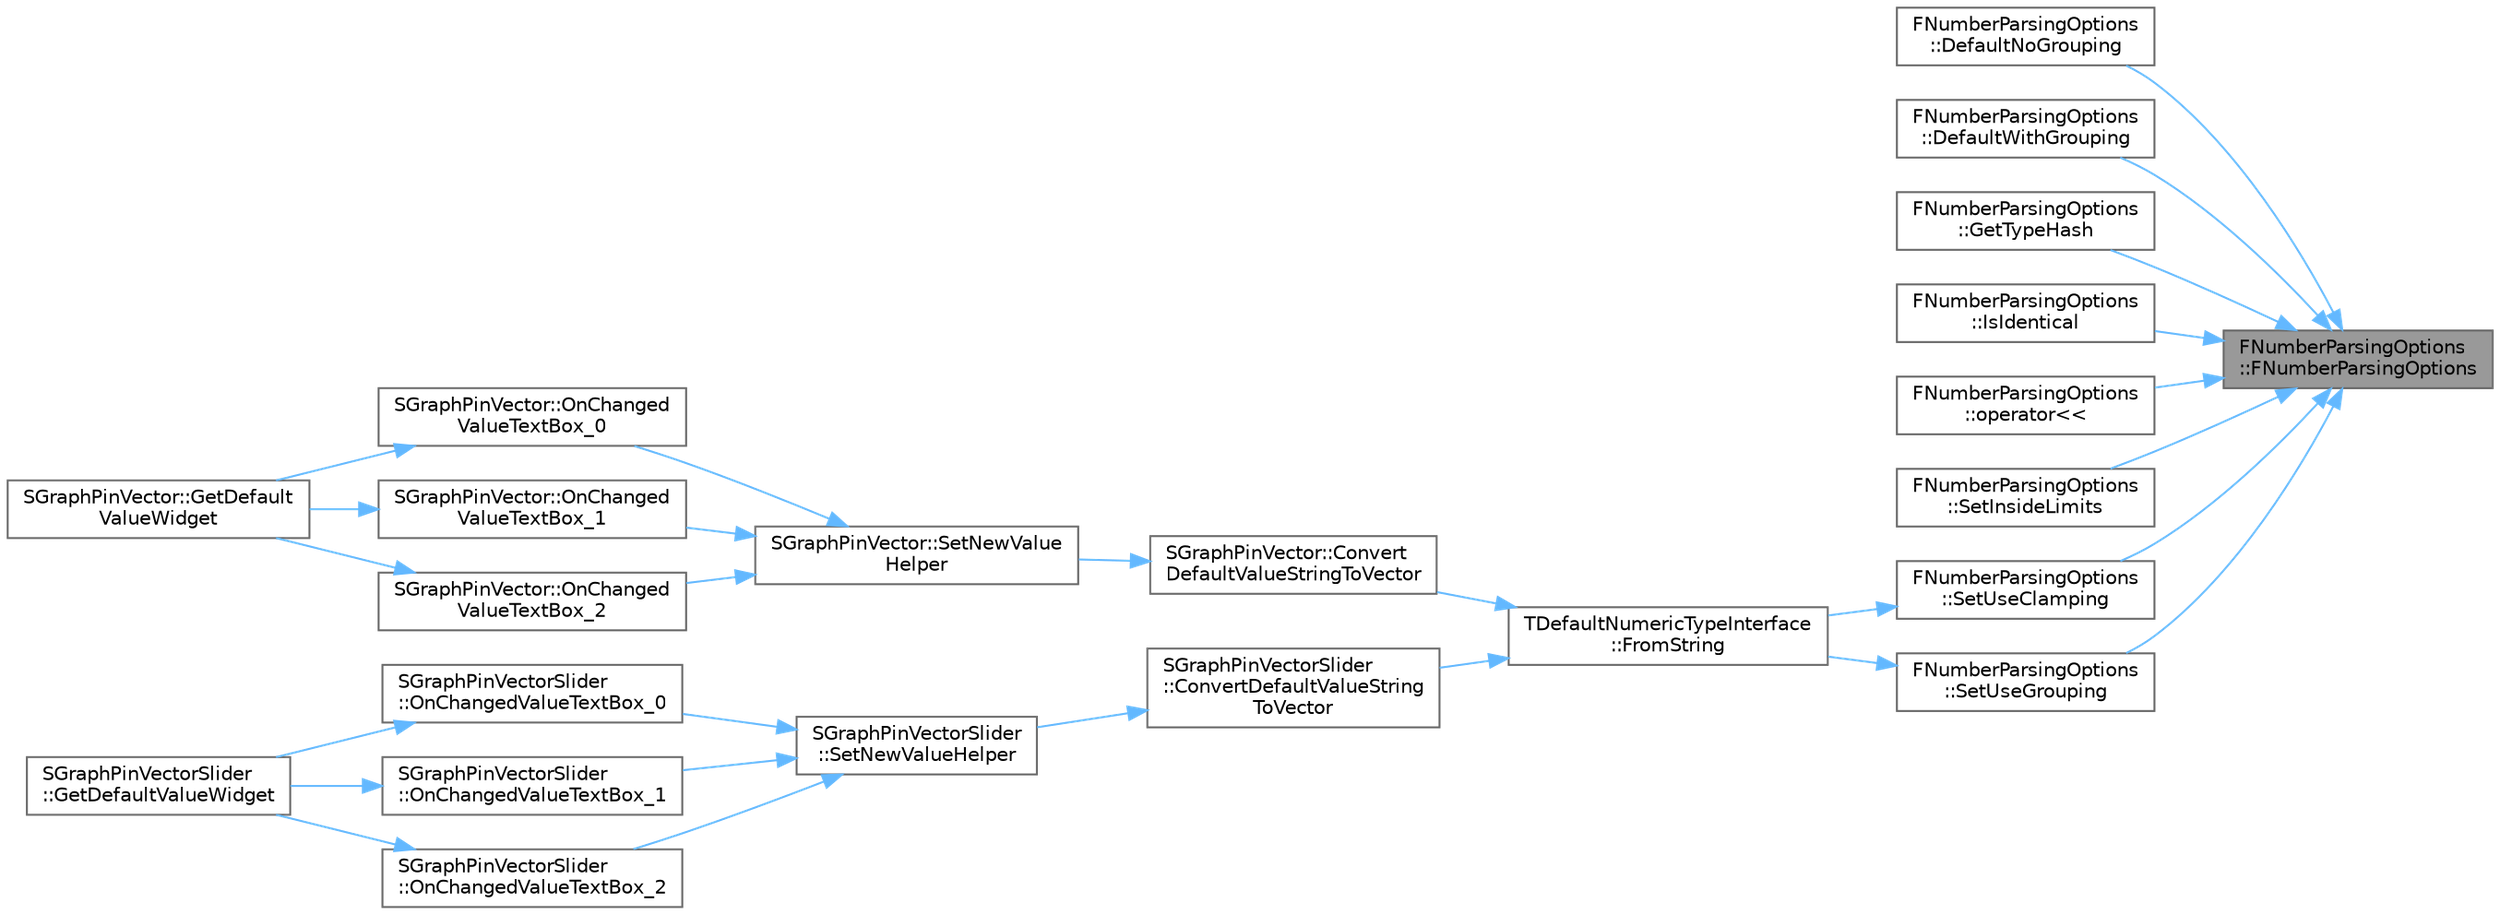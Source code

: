 digraph "FNumberParsingOptions::FNumberParsingOptions"
{
 // INTERACTIVE_SVG=YES
 // LATEX_PDF_SIZE
  bgcolor="transparent";
  edge [fontname=Helvetica,fontsize=10,labelfontname=Helvetica,labelfontsize=10];
  node [fontname=Helvetica,fontsize=10,shape=box,height=0.2,width=0.4];
  rankdir="RL";
  Node1 [id="Node000001",label="FNumberParsingOptions\l::FNumberParsingOptions",height=0.2,width=0.4,color="gray40", fillcolor="grey60", style="filled", fontcolor="black",tooltip=" "];
  Node1 -> Node2 [id="edge1_Node000001_Node000002",dir="back",color="steelblue1",style="solid",tooltip=" "];
  Node2 [id="Node000002",label="FNumberParsingOptions\l::DefaultNoGrouping",height=0.2,width=0.4,color="grey40", fillcolor="white", style="filled",URL="$d2/d21/structFNumberParsingOptions.html#a3bf07213bf7c551cdd5fd4dbba83957f",tooltip="Get the default number parsing options with grouping disabled."];
  Node1 -> Node3 [id="edge2_Node000001_Node000003",dir="back",color="steelblue1",style="solid",tooltip=" "];
  Node3 [id="Node000003",label="FNumberParsingOptions\l::DefaultWithGrouping",height=0.2,width=0.4,color="grey40", fillcolor="white", style="filled",URL="$d2/d21/structFNumberParsingOptions.html#a08ef010a2e5d8d7dafb104ffa94abf71",tooltip="Get the default number parsing options with grouping enabled."];
  Node1 -> Node4 [id="edge3_Node000001_Node000004",dir="back",color="steelblue1",style="solid",tooltip=" "];
  Node4 [id="Node000004",label="FNumberParsingOptions\l::GetTypeHash",height=0.2,width=0.4,color="grey40", fillcolor="white", style="filled",URL="$d2/d21/structFNumberParsingOptions.html#a0a7b8c4fa82cfcf87b78346f002d92ee",tooltip="Get the hash code to use for the given parsing options."];
  Node1 -> Node5 [id="edge4_Node000001_Node000005",dir="back",color="steelblue1",style="solid",tooltip=" "];
  Node5 [id="Node000005",label="FNumberParsingOptions\l::IsIdentical",height=0.2,width=0.4,color="grey40", fillcolor="white", style="filled",URL="$d2/d21/structFNumberParsingOptions.html#a57d3e1fb681b51b7f09c829af8d00ac7",tooltip="Check to see if our parsing options match the other parsing options."];
  Node1 -> Node6 [id="edge5_Node000001_Node000006",dir="back",color="steelblue1",style="solid",tooltip=" "];
  Node6 [id="Node000006",label="FNumberParsingOptions\l::operator\<\<",height=0.2,width=0.4,color="grey40", fillcolor="white", style="filled",URL="$d2/d21/structFNumberParsingOptions.html#a213b2df67283b9022ad4b2a81512ac5c",tooltip=" "];
  Node1 -> Node7 [id="edge6_Node000001_Node000007",dir="back",color="steelblue1",style="solid",tooltip=" "];
  Node7 [id="Node000007",label="FNumberParsingOptions\l::SetInsideLimits",height=0.2,width=0.4,color="grey40", fillcolor="white", style="filled",URL="$d2/d21/structFNumberParsingOptions.html#acf7ac120e8ed44bd9d22d47bdf7b6b45",tooltip=" "];
  Node1 -> Node8 [id="edge7_Node000001_Node000008",dir="back",color="steelblue1",style="solid",tooltip=" "];
  Node8 [id="Node000008",label="FNumberParsingOptions\l::SetUseClamping",height=0.2,width=0.4,color="grey40", fillcolor="white", style="filled",URL="$d2/d21/structFNumberParsingOptions.html#ad22518d484449765109a2538102f755a",tooltip=" "];
  Node8 -> Node9 [id="edge8_Node000008_Node000009",dir="back",color="steelblue1",style="solid",tooltip=" "];
  Node9 [id="Node000009",label="TDefaultNumericTypeInterface\l::FromString",height=0.2,width=0.4,color="grey40", fillcolor="white", style="filled",URL="$d3/df1/structTDefaultNumericTypeInterface.html#a74145f34dd1d6618e41c003ea43cd536",tooltip=" "];
  Node9 -> Node10 [id="edge9_Node000009_Node000010",dir="back",color="steelblue1",style="solid",tooltip=" "];
  Node10 [id="Node000010",label="SGraphPinVector::Convert\lDefaultValueStringToVector",height=0.2,width=0.4,color="grey40", fillcolor="white", style="filled",URL="$d4/d4e/classSGraphPinVector.html#a6ff435229927811190b2fc543663c924",tooltip=" "];
  Node10 -> Node11 [id="edge10_Node000010_Node000011",dir="back",color="steelblue1",style="solid",tooltip=" "];
  Node11 [id="Node000011",label="SGraphPinVector::SetNewValue\lHelper",height=0.2,width=0.4,color="grey40", fillcolor="white", style="filled",URL="$d4/d4e/classSGraphPinVector.html#a8f8d3b20d2e836219b4fec7fe3a7b532",tooltip=" "];
  Node11 -> Node12 [id="edge11_Node000011_Node000012",dir="back",color="steelblue1",style="solid",tooltip=" "];
  Node12 [id="Node000012",label="SGraphPinVector::OnChanged\lValueTextBox_0",height=0.2,width=0.4,color="grey40", fillcolor="white", style="filled",URL="$d4/d4e/classSGraphPinVector.html#a02b98614d43bf2f263517f4f36cdf2ca",tooltip=" "];
  Node12 -> Node13 [id="edge12_Node000012_Node000013",dir="back",color="steelblue1",style="solid",tooltip=" "];
  Node13 [id="Node000013",label="SGraphPinVector::GetDefault\lValueWidget",height=0.2,width=0.4,color="grey40", fillcolor="white", style="filled",URL="$d4/d4e/classSGraphPinVector.html#a622648a52c938cbc497afa4d919dcc3e",tooltip="Function to create class specific widget."];
  Node11 -> Node14 [id="edge13_Node000011_Node000014",dir="back",color="steelblue1",style="solid",tooltip=" "];
  Node14 [id="Node000014",label="SGraphPinVector::OnChanged\lValueTextBox_1",height=0.2,width=0.4,color="grey40", fillcolor="white", style="filled",URL="$d4/d4e/classSGraphPinVector.html#a0e67292123f78db0b66fc4cb8ef27e2c",tooltip=" "];
  Node14 -> Node13 [id="edge14_Node000014_Node000013",dir="back",color="steelblue1",style="solid",tooltip=" "];
  Node11 -> Node15 [id="edge15_Node000011_Node000015",dir="back",color="steelblue1",style="solid",tooltip=" "];
  Node15 [id="Node000015",label="SGraphPinVector::OnChanged\lValueTextBox_2",height=0.2,width=0.4,color="grey40", fillcolor="white", style="filled",URL="$d4/d4e/classSGraphPinVector.html#a3f5d112344e292d627627758df408b31",tooltip=" "];
  Node15 -> Node13 [id="edge16_Node000015_Node000013",dir="back",color="steelblue1",style="solid",tooltip=" "];
  Node9 -> Node16 [id="edge17_Node000009_Node000016",dir="back",color="steelblue1",style="solid",tooltip=" "];
  Node16 [id="Node000016",label="SGraphPinVectorSlider\l::ConvertDefaultValueString\lToVector",height=0.2,width=0.4,color="grey40", fillcolor="white", style="filled",URL="$de/d63/classSGraphPinVectorSlider.html#a04c8f22a3bd29570f9e3112f28124b56",tooltip=" "];
  Node16 -> Node17 [id="edge18_Node000016_Node000017",dir="back",color="steelblue1",style="solid",tooltip=" "];
  Node17 [id="Node000017",label="SGraphPinVectorSlider\l::SetNewValueHelper",height=0.2,width=0.4,color="grey40", fillcolor="white", style="filled",URL="$de/d63/classSGraphPinVectorSlider.html#ad49394b77c66cec38b18e4128eb080bf",tooltip=" "];
  Node17 -> Node18 [id="edge19_Node000017_Node000018",dir="back",color="steelblue1",style="solid",tooltip=" "];
  Node18 [id="Node000018",label="SGraphPinVectorSlider\l::OnChangedValueTextBox_0",height=0.2,width=0.4,color="grey40", fillcolor="white", style="filled",URL="$de/d63/classSGraphPinVectorSlider.html#a3a81ae1cea2ba8756066c0aacbf5d576",tooltip=" "];
  Node18 -> Node19 [id="edge20_Node000018_Node000019",dir="back",color="steelblue1",style="solid",tooltip=" "];
  Node19 [id="Node000019",label="SGraphPinVectorSlider\l::GetDefaultValueWidget",height=0.2,width=0.4,color="grey40", fillcolor="white", style="filled",URL="$de/d63/classSGraphPinVectorSlider.html#ad5fc0aace0cb9c66bcc5369a48f09681",tooltip="Function to create class specific widget."];
  Node17 -> Node20 [id="edge21_Node000017_Node000020",dir="back",color="steelblue1",style="solid",tooltip=" "];
  Node20 [id="Node000020",label="SGraphPinVectorSlider\l::OnChangedValueTextBox_1",height=0.2,width=0.4,color="grey40", fillcolor="white", style="filled",URL="$de/d63/classSGraphPinVectorSlider.html#a95b3399a05b85c9aa038145181b2f930",tooltip=" "];
  Node20 -> Node19 [id="edge22_Node000020_Node000019",dir="back",color="steelblue1",style="solid",tooltip=" "];
  Node17 -> Node21 [id="edge23_Node000017_Node000021",dir="back",color="steelblue1",style="solid",tooltip=" "];
  Node21 [id="Node000021",label="SGraphPinVectorSlider\l::OnChangedValueTextBox_2",height=0.2,width=0.4,color="grey40", fillcolor="white", style="filled",URL="$de/d63/classSGraphPinVectorSlider.html#a5e2b9822f4a3e91ff1ef110249baea0c",tooltip=" "];
  Node21 -> Node19 [id="edge24_Node000021_Node000019",dir="back",color="steelblue1",style="solid",tooltip=" "];
  Node1 -> Node22 [id="edge25_Node000001_Node000022",dir="back",color="steelblue1",style="solid",tooltip=" "];
  Node22 [id="Node000022",label="FNumberParsingOptions\l::SetUseGrouping",height=0.2,width=0.4,color="grey40", fillcolor="white", style="filled",URL="$d2/d21/structFNumberParsingOptions.html#a1eeb679126fa33ee68b3b31c814d4181",tooltip=" "];
  Node22 -> Node9 [id="edge26_Node000022_Node000009",dir="back",color="steelblue1",style="solid",tooltip=" "];
}
